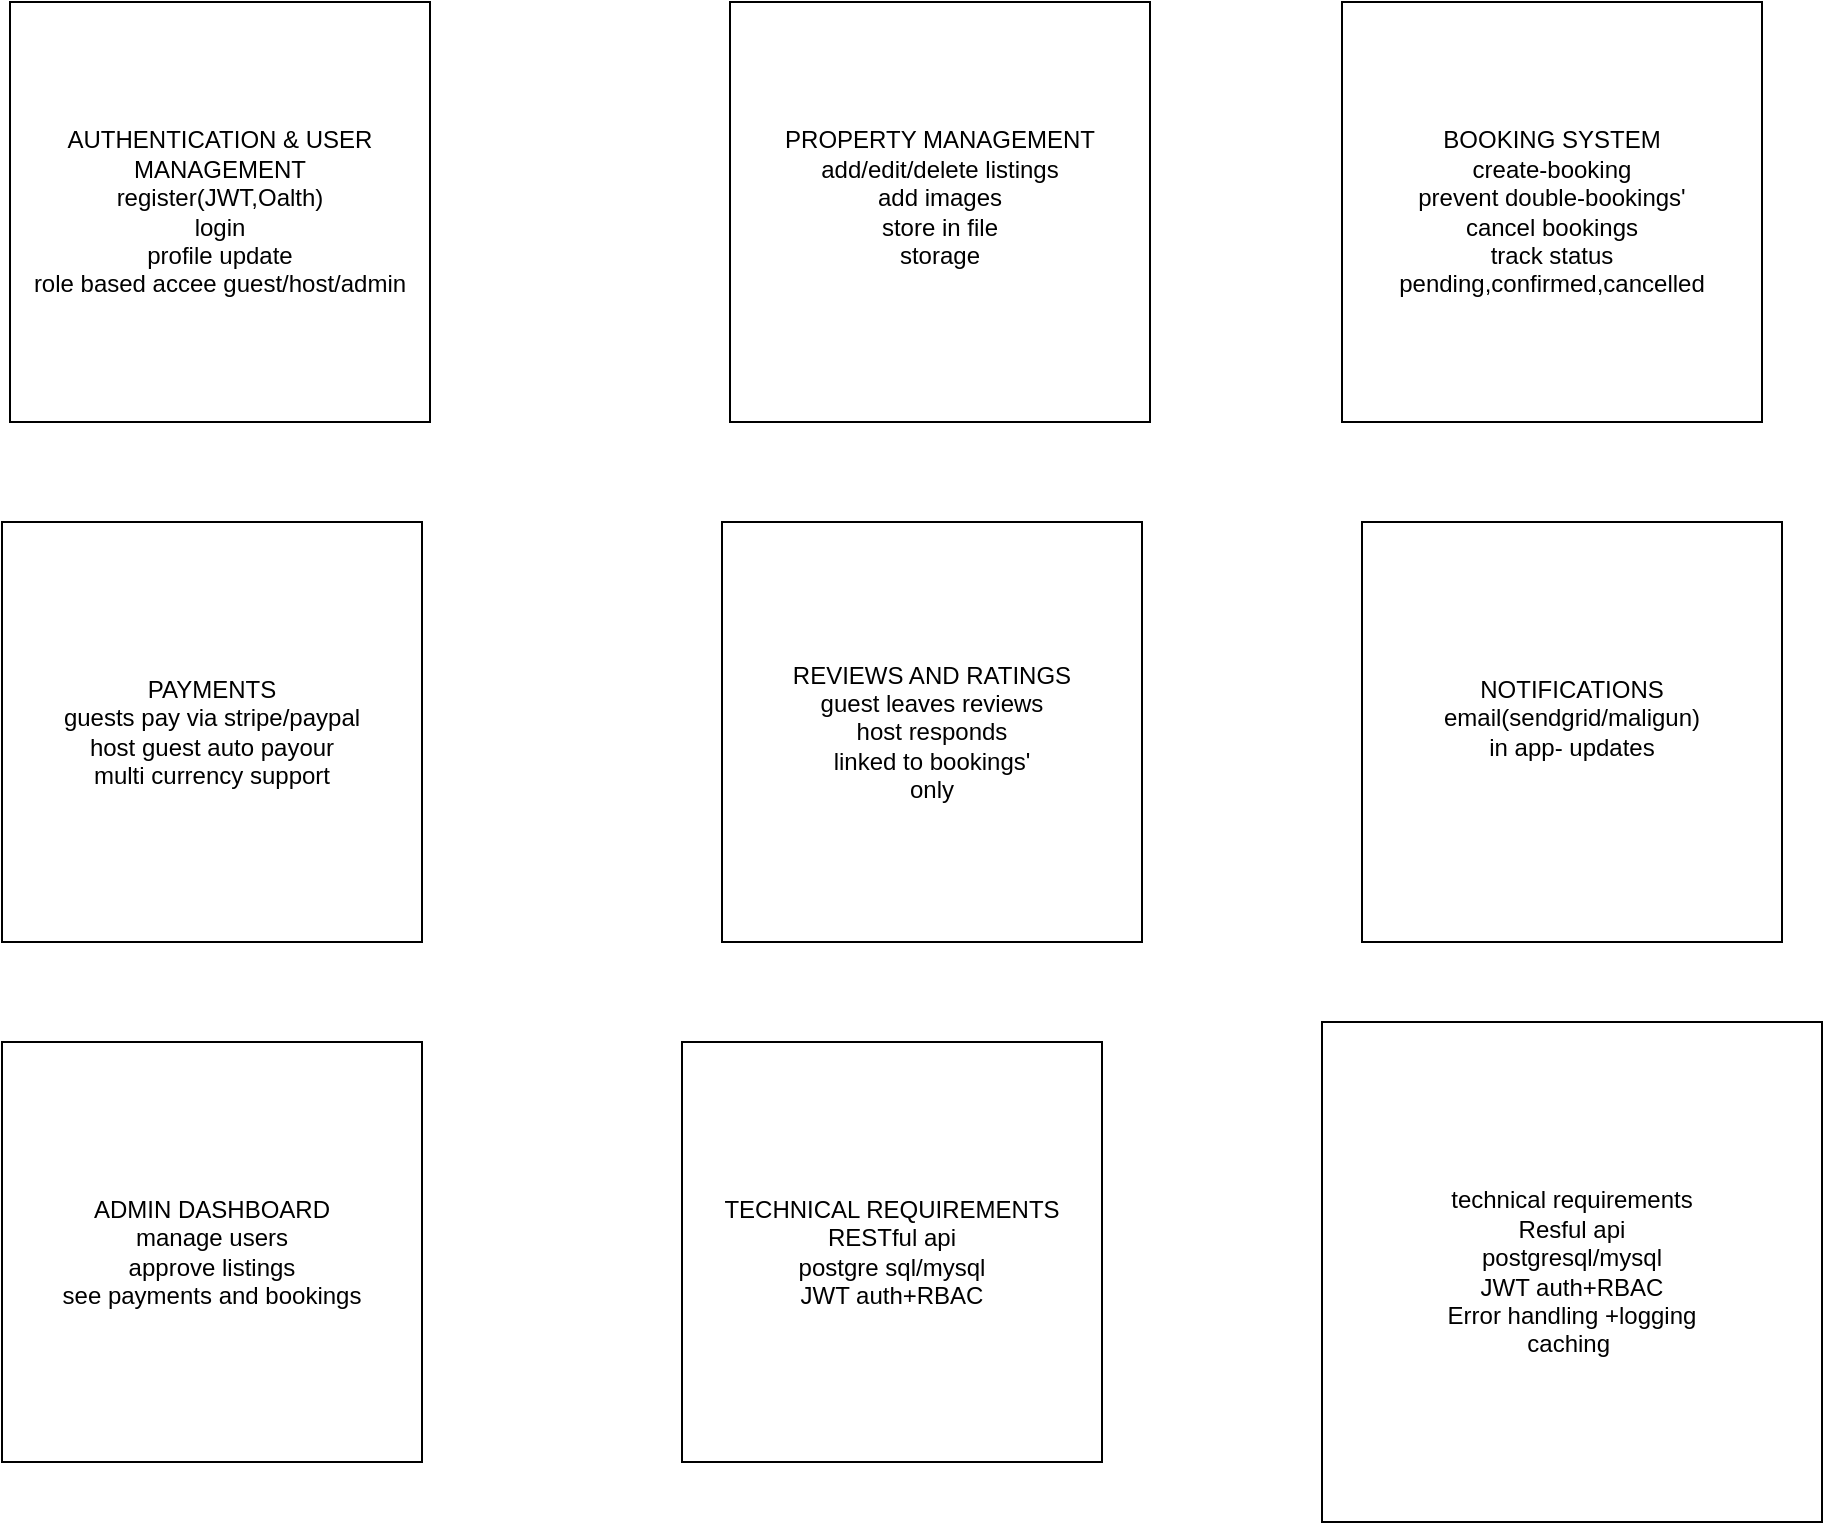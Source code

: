 <mxfile version="27.1.6">
  <diagram name="Page-1" id="NymuGWyjzBy9jLSMw1gg">
    <mxGraphModel dx="2181" dy="804" grid="1" gridSize="10" guides="1" tooltips="1" connect="1" arrows="1" fold="1" page="1" pageScale="1" pageWidth="827" pageHeight="1169" math="0" shadow="0">
      <root>
        <mxCell id="0" />
        <mxCell id="1" parent="0" />
        <mxCell id="Hr1T2I1NY0VTFFEyJxaf-1" value="AUTHENTICATION &amp;amp; USER MANAGEMENT&lt;div&gt;register(JWT,Oalth)&lt;/div&gt;&lt;div&gt;login&lt;/div&gt;&lt;div&gt;profile update&lt;/div&gt;&lt;div&gt;role based accee guest/host/admin&lt;/div&gt;" style="whiteSpace=wrap;html=1;aspect=fixed;" vertex="1" parent="1">
          <mxGeometry x="-156" y="40" width="210" height="210" as="geometry" />
        </mxCell>
        <mxCell id="Hr1T2I1NY0VTFFEyJxaf-2" value="PROPERTY MANAGEMENT&lt;div&gt;add/edit/delete listings&lt;/div&gt;&lt;div&gt;add images&lt;/div&gt;&lt;div&gt;store in file&lt;/div&gt;&lt;div&gt;storage&lt;/div&gt;&lt;div&gt;&lt;br&gt;&lt;/div&gt;" style="whiteSpace=wrap;html=1;aspect=fixed;" vertex="1" parent="1">
          <mxGeometry x="204" y="40" width="210" height="210" as="geometry" />
        </mxCell>
        <mxCell id="Hr1T2I1NY0VTFFEyJxaf-3" value="BOOKING SYSTEM&lt;div&gt;create-booking&lt;/div&gt;&lt;div&gt;prevent double-bookings&#39;&lt;/div&gt;&lt;div&gt;cancel bookings&lt;/div&gt;&lt;div&gt;track status&lt;/div&gt;&lt;div&gt;pending,confirmed,cancelled&lt;/div&gt;" style="whiteSpace=wrap;html=1;aspect=fixed;" vertex="1" parent="1">
          <mxGeometry x="510" y="40" width="210" height="210" as="geometry" />
        </mxCell>
        <mxCell id="Hr1T2I1NY0VTFFEyJxaf-4" value="PAYMENTS&lt;div&gt;guests pay via stripe/paypal&lt;/div&gt;&lt;div&gt;host guest auto payour&lt;/div&gt;&lt;div&gt;multi currency support&lt;/div&gt;" style="whiteSpace=wrap;html=1;aspect=fixed;" vertex="1" parent="1">
          <mxGeometry x="-160" y="300" width="210" height="210" as="geometry" />
        </mxCell>
        <mxCell id="Hr1T2I1NY0VTFFEyJxaf-5" value="REVIEWS AND RATINGS&lt;div&gt;guest leaves reviews&lt;/div&gt;&lt;div&gt;host responds&lt;/div&gt;&lt;div&gt;linked to bookings&#39;&lt;/div&gt;&lt;div&gt;only&lt;/div&gt;" style="whiteSpace=wrap;html=1;aspect=fixed;" vertex="1" parent="1">
          <mxGeometry x="200" y="300" width="210" height="210" as="geometry" />
        </mxCell>
        <mxCell id="Hr1T2I1NY0VTFFEyJxaf-6" value="NOTIFICATIONS&lt;div&gt;email(sendgrid/maligun)&lt;/div&gt;&lt;div&gt;in app- updates&lt;/div&gt;&lt;div&gt;&lt;br&gt;&lt;/div&gt;" style="whiteSpace=wrap;html=1;aspect=fixed;" vertex="1" parent="1">
          <mxGeometry x="520" y="300" width="210" height="210" as="geometry" />
        </mxCell>
        <mxCell id="Hr1T2I1NY0VTFFEyJxaf-7" value="ADMIN DASHBOARD&lt;div&gt;manage users&lt;/div&gt;&lt;div&gt;approve listings&lt;/div&gt;&lt;div&gt;see payments and bookings&lt;/div&gt;" style="whiteSpace=wrap;html=1;aspect=fixed;" vertex="1" parent="1">
          <mxGeometry x="-160" y="560" width="210" height="210" as="geometry" />
        </mxCell>
        <mxCell id="Hr1T2I1NY0VTFFEyJxaf-8" value="TECHNICAL REQUIREMENTS&lt;div&gt;RESTful api&lt;/div&gt;&lt;div&gt;postgre sql/mysql&lt;/div&gt;&lt;div&gt;JWT auth+RBAC&lt;/div&gt;" style="whiteSpace=wrap;html=1;aspect=fixed;" vertex="1" parent="1">
          <mxGeometry x="180" y="560" width="210" height="210" as="geometry" />
        </mxCell>
        <mxCell id="Hr1T2I1NY0VTFFEyJxaf-9" value="technical requirements&lt;div&gt;Resful api&lt;/div&gt;&lt;div&gt;postgresql/mysql&lt;/div&gt;&lt;div&gt;JWT auth+RBAC&lt;/div&gt;&lt;div&gt;Error handling +logging&lt;/div&gt;&lt;div&gt;caching&amp;nbsp;&lt;/div&gt;" style="whiteSpace=wrap;html=1;aspect=fixed;" vertex="1" parent="1">
          <mxGeometry x="500" y="550" width="250" height="250" as="geometry" />
        </mxCell>
      </root>
    </mxGraphModel>
  </diagram>
</mxfile>
